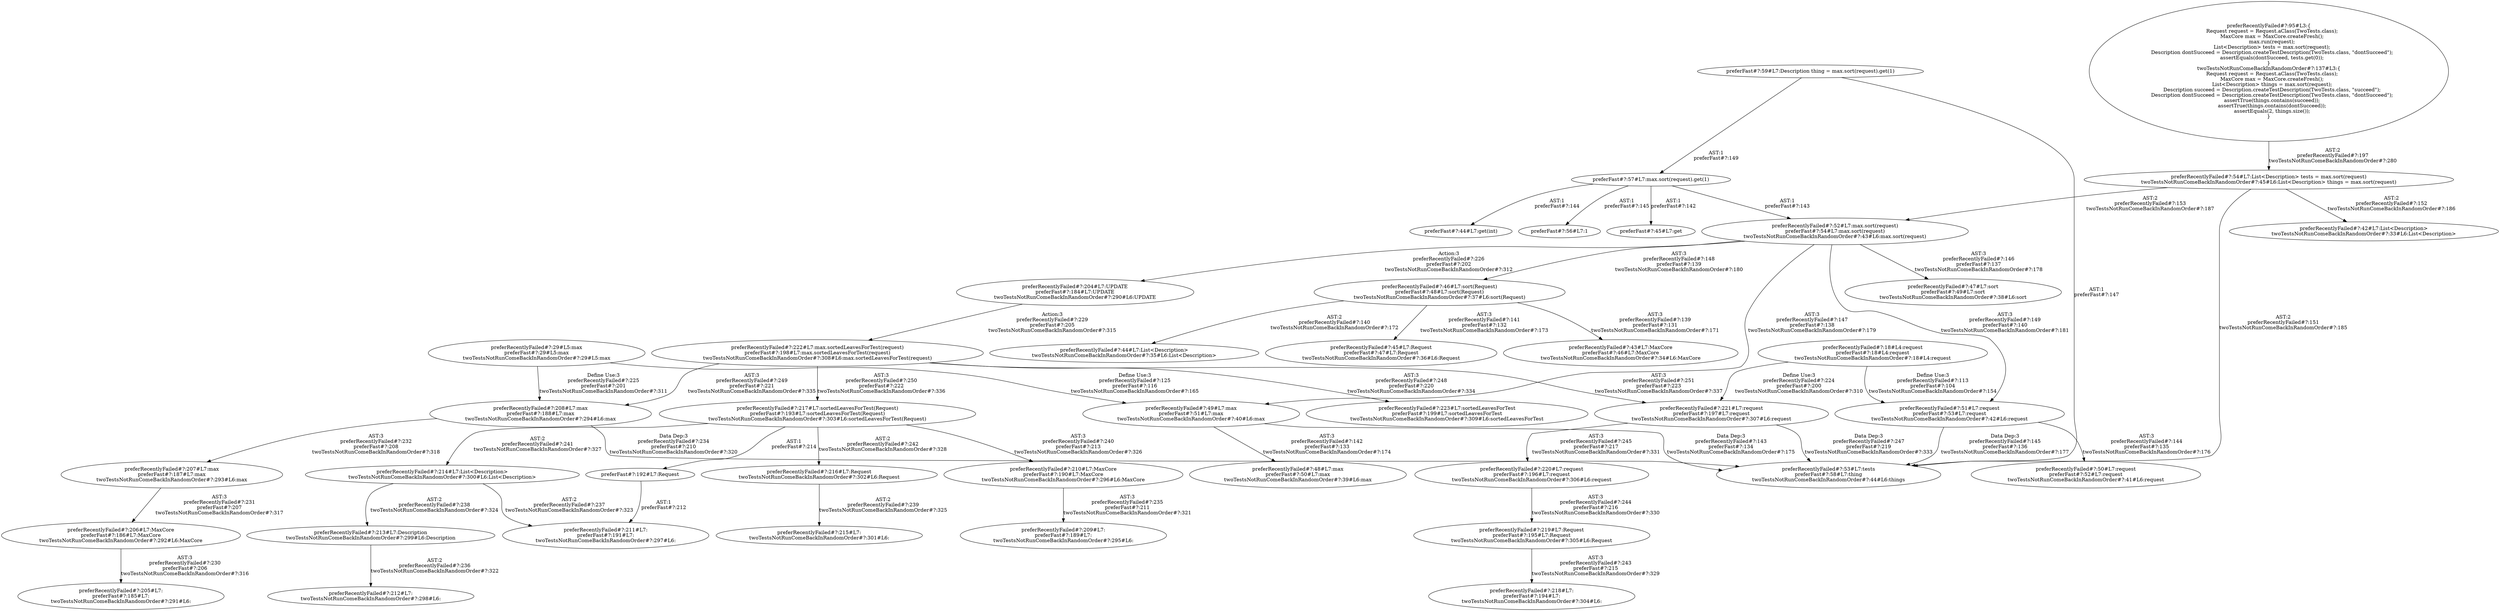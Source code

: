 digraph "Pattern" {
0 [label="preferRecentlyFailed#?:204#L7:UPDATE
preferFast#?:184#L7:UPDATE
twoTestsNotRunComeBackInRandomOrder#?:290#L6:UPDATE" shape=ellipse]
1 [label="preferRecentlyFailed#?:52#L7:max.sort(request)
preferFast#?:54#L7:max.sort(request)
twoTestsNotRunComeBackInRandomOrder#?:43#L6:max.sort(request)" shape=ellipse]
2 [label="preferRecentlyFailed#?:54#L7:List<Description> tests = max.sort(request)
twoTestsNotRunComeBackInRandomOrder#?:45#L6:List<Description> things = max.sort(request)" shape=ellipse]
3 [label="preferRecentlyFailed#?:95#L3:\{
    Request request = Request.aClass(TwoTests.class);
    MaxCore max = MaxCore.createFresh();
    max.run(request);
    List<Description> tests = max.sort(request);
    Description dontSucceed = Description.createTestDescription(TwoTests.class, \"dontSucceed\");
    assertEquals(dontSucceed, tests.get(0));
\}
twoTestsNotRunComeBackInRandomOrder#?:137#L3:\{
    Request request = Request.aClass(TwoTests.class);
    MaxCore max = MaxCore.createFresh();
    List<Description> things = max.sort(request);
    Description succeed = Description.createTestDescription(TwoTests.class, \"succeed\");
    Description dontSucceed = Description.createTestDescription(TwoTests.class, \"dontSucceed\");
    assertTrue(things.contains(succeed));
    assertTrue(things.contains(dontSucceed));
    assertEquals(2, things.size());
\}" shape=ellipse]
4 [label="preferRecentlyFailed#?:53#L7:tests
preferFast#?:58#L7:thing
twoTestsNotRunComeBackInRandomOrder#?:44#L6:things" shape=ellipse]
5 [label="preferRecentlyFailed#?:208#L7:max
preferFast#?:188#L7:max
twoTestsNotRunComeBackInRandomOrder#?:294#L6:max" shape=ellipse]
6 [label="preferRecentlyFailed#?:207#L7:max
preferFast#?:187#L7:max
twoTestsNotRunComeBackInRandomOrder#?:293#L6:max" shape=ellipse]
7 [label="preferRecentlyFailed#?:206#L7:MaxCore
preferFast#?:186#L7:MaxCore
twoTestsNotRunComeBackInRandomOrder#?:292#L6:MaxCore" shape=ellipse]
8 [label="preferRecentlyFailed#?:205#L7:
preferFast#?:185#L7:
twoTestsNotRunComeBackInRandomOrder#?:291#L6:" shape=ellipse]
9 [label="preferRecentlyFailed#?:221#L7:request
preferFast#?:197#L7:request
twoTestsNotRunComeBackInRandomOrder#?:307#L6:request" shape=ellipse]
10 [label="preferRecentlyFailed#?:220#L7:request
preferFast#?:196#L7:request
twoTestsNotRunComeBackInRandomOrder#?:306#L6:request" shape=ellipse]
11 [label="preferRecentlyFailed#?:219#L7:Request
preferFast#?:195#L7:Request
twoTestsNotRunComeBackInRandomOrder#?:305#L6:Request" shape=ellipse]
12 [label="preferRecentlyFailed#?:218#L7:
preferFast#?:194#L7:
twoTestsNotRunComeBackInRandomOrder#?:304#L6:" shape=ellipse]
13 [label="preferRecentlyFailed#?:42#L7:List<Description>
twoTestsNotRunComeBackInRandomOrder#?:33#L6:List<Description>" shape=ellipse]
14 [label="preferRecentlyFailed#?:47#L7:sort
preferFast#?:49#L7:sort
twoTestsNotRunComeBackInRandomOrder#?:38#L6:sort" shape=ellipse]
15 [label="preferRecentlyFailed#?:49#L7:max
preferFast#?:51#L7:max
twoTestsNotRunComeBackInRandomOrder#?:40#L6:max" shape=ellipse]
16 [label="preferRecentlyFailed#?:29#L5:max
preferFast#?:29#L5:max
twoTestsNotRunComeBackInRandomOrder#?:29#L5:max" shape=ellipse]
17 [label="preferRecentlyFailed#?:48#L7:max
preferFast#?:50#L7:max
twoTestsNotRunComeBackInRandomOrder#?:39#L6:max" shape=ellipse]
18 [label="preferRecentlyFailed#?:46#L7:sort(Request)
preferFast#?:48#L7:sort(Request)
twoTestsNotRunComeBackInRandomOrder#?:37#L6:sort(Request)" shape=ellipse]
19 [label="preferRecentlyFailed#?:43#L7:MaxCore
preferFast#?:46#L7:MaxCore
twoTestsNotRunComeBackInRandomOrder#?:34#L6:MaxCore" shape=ellipse]
20 [label="preferRecentlyFailed#?:44#L7:List<Description>
twoTestsNotRunComeBackInRandomOrder#?:35#L6:List<Description>" shape=ellipse]
21 [label="preferRecentlyFailed#?:45#L7:Request
preferFast#?:47#L7:Request
twoTestsNotRunComeBackInRandomOrder#?:36#L6:Request" shape=ellipse]
22 [label="preferRecentlyFailed#?:51#L7:request
preferFast#?:53#L7:request
twoTestsNotRunComeBackInRandomOrder#?:42#L6:request" shape=ellipse]
23 [label="preferRecentlyFailed#?:18#L4:request
preferFast#?:18#L4:request
twoTestsNotRunComeBackInRandomOrder#?:18#L4:request" shape=ellipse]
24 [label="preferRecentlyFailed#?:50#L7:request
preferFast#?:52#L7:request
twoTestsNotRunComeBackInRandomOrder#?:41#L6:request" shape=ellipse]
25 [label="preferRecentlyFailed#?:222#L7:max.sortedLeavesForTest(request)
preferFast#?:198#L7:max.sortedLeavesForTest(request)
twoTestsNotRunComeBackInRandomOrder#?:308#L6:max.sortedLeavesForTest(request)" shape=ellipse]
26 [label="preferRecentlyFailed#?:223#L7:sortedLeavesForTest
preferFast#?:199#L7:sortedLeavesForTest
twoTestsNotRunComeBackInRandomOrder#?:309#L6:sortedLeavesForTest" shape=ellipse]
27 [label="preferRecentlyFailed#?:217#L7:sortedLeavesForTest(Request)
preferFast#?:193#L7:sortedLeavesForTest(Request)
twoTestsNotRunComeBackInRandomOrder#?:303#L6:sortedLeavesForTest(Request)" shape=ellipse]
28 [label="preferRecentlyFailed#?:210#L7:MaxCore
preferFast#?:190#L7:MaxCore
twoTestsNotRunComeBackInRandomOrder#?:296#L6:MaxCore" shape=ellipse]
29 [label="preferRecentlyFailed#?:209#L7:
preferFast#?:189#L7:
twoTestsNotRunComeBackInRandomOrder#?:295#L6:" shape=ellipse]
30 [label="preferRecentlyFailed#?:214#L7:List<Description>
twoTestsNotRunComeBackInRandomOrder#?:300#L6:List<Description>" shape=ellipse]
31 [label="preferRecentlyFailed#?:211#L7:
preferFast#?:191#L7:
twoTestsNotRunComeBackInRandomOrder#?:297#L6:" shape=ellipse]
32 [label="preferRecentlyFailed#?:213#L7:Description
twoTestsNotRunComeBackInRandomOrder#?:299#L6:Description" shape=ellipse]
33 [label="preferRecentlyFailed#?:212#L7:
twoTestsNotRunComeBackInRandomOrder#?:298#L6:" shape=ellipse]
34 [label="preferRecentlyFailed#?:216#L7:Request
twoTestsNotRunComeBackInRandomOrder#?:302#L6:Request" shape=ellipse]
35 [label="preferRecentlyFailed#?:215#L7:
twoTestsNotRunComeBackInRandomOrder#?:301#L6:" shape=ellipse]
36 [label="preferFast#?:57#L7:max.sort(request).get(1)" shape=ellipse]
37 [label="preferFast#?:56#L7:1" shape=ellipse]
38 [label="preferFast#?:45#L7:get" shape=ellipse]
39 [label="preferFast#?:44#L7:get(int)" shape=ellipse]
40 [label="preferFast#?:192#L7:Request" shape=ellipse]
41 [label="preferFast#?:59#L7:Description thing = max.sort(request).get(1)" shape=ellipse]
0 -> 25 [label="Action:3
preferRecentlyFailed#?:229
preferFast#?:205
twoTestsNotRunComeBackInRandomOrder#?:315"];
1 -> 0 [label="Action:3
preferRecentlyFailed#?:226
preferFast#?:202
twoTestsNotRunComeBackInRandomOrder#?:312"];
1 -> 14 [label="AST:3
preferRecentlyFailed#?:146
preferFast#?:137
twoTestsNotRunComeBackInRandomOrder#?:178"];
1 -> 15 [label="AST:3
preferRecentlyFailed#?:147
preferFast#?:138
twoTestsNotRunComeBackInRandomOrder#?:179"];
1 -> 18 [label="AST:3
preferRecentlyFailed#?:148
preferFast#?:139
twoTestsNotRunComeBackInRandomOrder#?:180"];
1 -> 22 [label="AST:3
preferRecentlyFailed#?:149
preferFast#?:140
twoTestsNotRunComeBackInRandomOrder#?:181"];
2 -> 1 [label="AST:2
preferRecentlyFailed#?:153
twoTestsNotRunComeBackInRandomOrder#?:187"];
2 -> 4 [label="AST:2
preferRecentlyFailed#?:151
twoTestsNotRunComeBackInRandomOrder#?:185"];
2 -> 13 [label="AST:2
preferRecentlyFailed#?:152
twoTestsNotRunComeBackInRandomOrder#?:186"];
3 -> 2 [label="AST:2
preferRecentlyFailed#?:197
twoTestsNotRunComeBackInRandomOrder#?:280"];
5 -> 4 [label="Data Dep:3
preferRecentlyFailed#?:234
preferFast#?:210
twoTestsNotRunComeBackInRandomOrder#?:320"];
5 -> 6 [label="AST:3
preferRecentlyFailed#?:232
preferFast#?:208
twoTestsNotRunComeBackInRandomOrder#?:318"];
6 -> 7 [label="AST:3
preferRecentlyFailed#?:231
preferFast#?:207
twoTestsNotRunComeBackInRandomOrder#?:317"];
7 -> 8 [label="AST:3
preferRecentlyFailed#?:230
preferFast#?:206
twoTestsNotRunComeBackInRandomOrder#?:316"];
9 -> 4 [label="Data Dep:3
preferRecentlyFailed#?:247
preferFast#?:219
twoTestsNotRunComeBackInRandomOrder#?:333"];
9 -> 10 [label="AST:3
preferRecentlyFailed#?:245
preferFast#?:217
twoTestsNotRunComeBackInRandomOrder#?:331"];
10 -> 11 [label="AST:3
preferRecentlyFailed#?:244
preferFast#?:216
twoTestsNotRunComeBackInRandomOrder#?:330"];
11 -> 12 [label="AST:3
preferRecentlyFailed#?:243
preferFast#?:215
twoTestsNotRunComeBackInRandomOrder#?:329"];
15 -> 4 [label="Data Dep:3
preferRecentlyFailed#?:143
preferFast#?:134
twoTestsNotRunComeBackInRandomOrder#?:175"];
15 -> 17 [label="AST:3
preferRecentlyFailed#?:142
preferFast#?:133
twoTestsNotRunComeBackInRandomOrder#?:174"];
16 -> 5 [label="Define Use:3
preferRecentlyFailed#?:225
preferFast#?:201
twoTestsNotRunComeBackInRandomOrder#?:311"];
16 -> 15 [label="Define Use:3
preferRecentlyFailed#?:125
preferFast#?:116
twoTestsNotRunComeBackInRandomOrder#?:165"];
18 -> 19 [label="AST:3
preferRecentlyFailed#?:139
preferFast#?:131
twoTestsNotRunComeBackInRandomOrder#?:171"];
18 -> 20 [label="AST:2
preferRecentlyFailed#?:140
twoTestsNotRunComeBackInRandomOrder#?:172"];
18 -> 21 [label="AST:3
preferRecentlyFailed#?:141
preferFast#?:132
twoTestsNotRunComeBackInRandomOrder#?:173"];
22 -> 4 [label="Data Dep:3
preferRecentlyFailed#?:145
preferFast#?:136
twoTestsNotRunComeBackInRandomOrder#?:177"];
22 -> 24 [label="AST:3
preferRecentlyFailed#?:144
preferFast#?:135
twoTestsNotRunComeBackInRandomOrder#?:176"];
23 -> 9 [label="Define Use:3
preferRecentlyFailed#?:224
preferFast#?:200
twoTestsNotRunComeBackInRandomOrder#?:310"];
23 -> 22 [label="Define Use:3
preferRecentlyFailed#?:113
preferFast#?:104
twoTestsNotRunComeBackInRandomOrder#?:154"];
25 -> 5 [label="AST:3
preferRecentlyFailed#?:249
preferFast#?:221
twoTestsNotRunComeBackInRandomOrder#?:335"];
25 -> 9 [label="AST:3
preferRecentlyFailed#?:251
preferFast#?:223
twoTestsNotRunComeBackInRandomOrder#?:337"];
25 -> 26 [label="AST:3
preferRecentlyFailed#?:248
preferFast#?:220
twoTestsNotRunComeBackInRandomOrder#?:334"];
25 -> 27 [label="AST:3
preferRecentlyFailed#?:250
preferFast#?:222
twoTestsNotRunComeBackInRandomOrder#?:336"];
27 -> 28 [label="AST:3
preferRecentlyFailed#?:240
preferFast#?:213
twoTestsNotRunComeBackInRandomOrder#?:326"];
27 -> 30 [label="AST:2
preferRecentlyFailed#?:241
twoTestsNotRunComeBackInRandomOrder#?:327"];
27 -> 34 [label="AST:2
preferRecentlyFailed#?:242
twoTestsNotRunComeBackInRandomOrder#?:328"];
27 -> 40 [label="AST:1
preferFast#?:214"];
28 -> 29 [label="AST:3
preferRecentlyFailed#?:235
preferFast#?:211
twoTestsNotRunComeBackInRandomOrder#?:321"];
30 -> 31 [label="AST:2
preferRecentlyFailed#?:237
twoTestsNotRunComeBackInRandomOrder#?:323"];
30 -> 32 [label="AST:2
preferRecentlyFailed#?:238
twoTestsNotRunComeBackInRandomOrder#?:324"];
32 -> 33 [label="AST:2
preferRecentlyFailed#?:236
twoTestsNotRunComeBackInRandomOrder#?:322"];
34 -> 35 [label="AST:2
preferRecentlyFailed#?:239
twoTestsNotRunComeBackInRandomOrder#?:325"];
36 -> 38 [label="AST:1
preferFast#?:142"];
36 -> 1 [label="AST:1
preferFast#?:143"];
36 -> 39 [label="AST:1
preferFast#?:144"];
36 -> 37 [label="AST:1
preferFast#?:145"];
40 -> 31 [label="AST:1
preferFast#?:212"];
41 -> 36 [label="AST:1
preferFast#?:149"];
41 -> 4 [label="AST:1
preferFast#?:147"];
}
